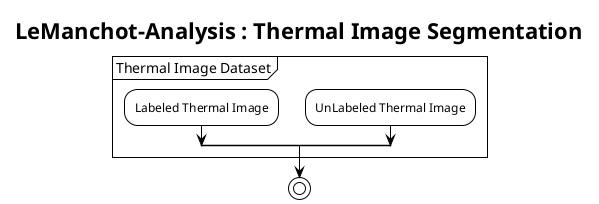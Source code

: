 
@startuml thermal-segmentation

!theme plain

title LeManchot-Analysis : Thermal Image Segmentation

group Thermal Image Dataset

split
   -[hidden]->
   :Labeled Thermal Image;
split again
   -[hidden]->
   :UnLabeled Thermal Image;
end split

end group

' :Preprocess the thermal images;
' :Pass the image to the model;

' group Loss Calculation
' split
'   :Apply Dice Loss for the labeled image;
' split again
'   :Clone the model
'   while (data available?)
'     :read data;
'     :generate diagrams;
'   endwhile
'   :Apply Three Factor Loss to the unlabeled image;
'   if (Number of extracted classes are greater than A or number of iteration is not reached to B) then (yes)
'     :hello;
'   endif
' end split
' end group

' :Use the visible image segmentation to enhance images;

stop

@enduml